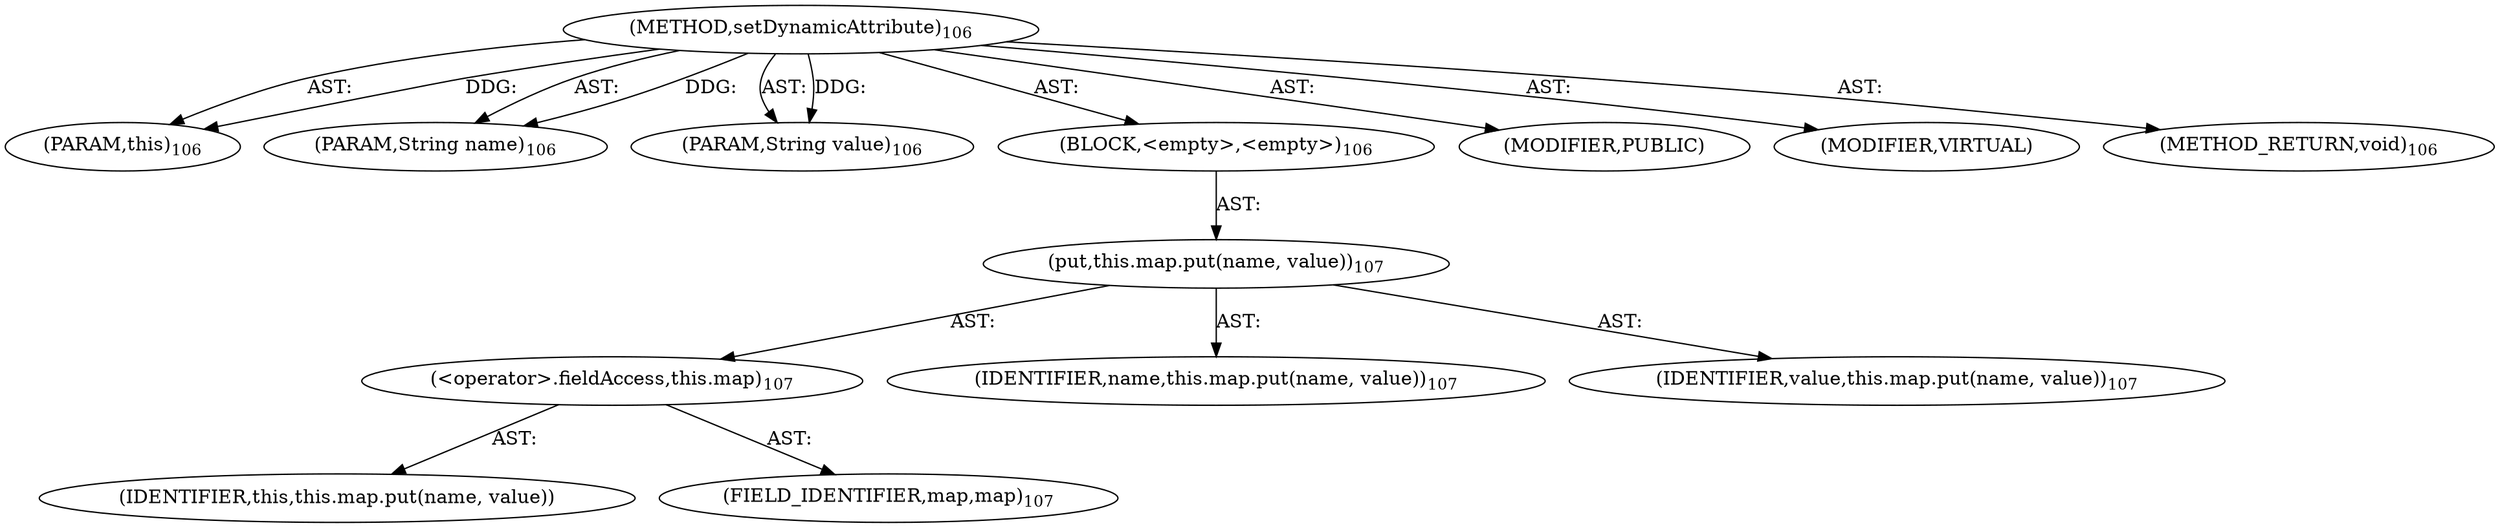 digraph "setDynamicAttribute" {  
"111669149697" [label = <(METHOD,setDynamicAttribute)<SUB>106</SUB>> ]
"115964116997" [label = <(PARAM,this)<SUB>106</SUB>> ]
"115964116998" [label = <(PARAM,String name)<SUB>106</SUB>> ]
"115964116999" [label = <(PARAM,String value)<SUB>106</SUB>> ]
"25769803777" [label = <(BLOCK,&lt;empty&gt;,&lt;empty&gt;)<SUB>106</SUB>> ]
"30064771074" [label = <(put,this.map.put(name, value))<SUB>107</SUB>> ]
"30064771075" [label = <(&lt;operator&gt;.fieldAccess,this.map)<SUB>107</SUB>> ]
"68719476750" [label = <(IDENTIFIER,this,this.map.put(name, value))> ]
"55834574849" [label = <(FIELD_IDENTIFIER,map,map)<SUB>107</SUB>> ]
"68719476751" [label = <(IDENTIFIER,name,this.map.put(name, value))<SUB>107</SUB>> ]
"68719476752" [label = <(IDENTIFIER,value,this.map.put(name, value))<SUB>107</SUB>> ]
"133143986183" [label = <(MODIFIER,PUBLIC)> ]
"133143986184" [label = <(MODIFIER,VIRTUAL)> ]
"128849018881" [label = <(METHOD_RETURN,void)<SUB>106</SUB>> ]
  "111669149697" -> "115964116997"  [ label = "AST: "] 
  "111669149697" -> "115964116998"  [ label = "AST: "] 
  "111669149697" -> "115964116999"  [ label = "AST: "] 
  "111669149697" -> "25769803777"  [ label = "AST: "] 
  "111669149697" -> "133143986183"  [ label = "AST: "] 
  "111669149697" -> "133143986184"  [ label = "AST: "] 
  "111669149697" -> "128849018881"  [ label = "AST: "] 
  "25769803777" -> "30064771074"  [ label = "AST: "] 
  "30064771074" -> "30064771075"  [ label = "AST: "] 
  "30064771074" -> "68719476751"  [ label = "AST: "] 
  "30064771074" -> "68719476752"  [ label = "AST: "] 
  "30064771075" -> "68719476750"  [ label = "AST: "] 
  "30064771075" -> "55834574849"  [ label = "AST: "] 
  "111669149697" -> "115964116997"  [ label = "DDG: "] 
  "111669149697" -> "115964116998"  [ label = "DDG: "] 
  "111669149697" -> "115964116999"  [ label = "DDG: "] 
}
